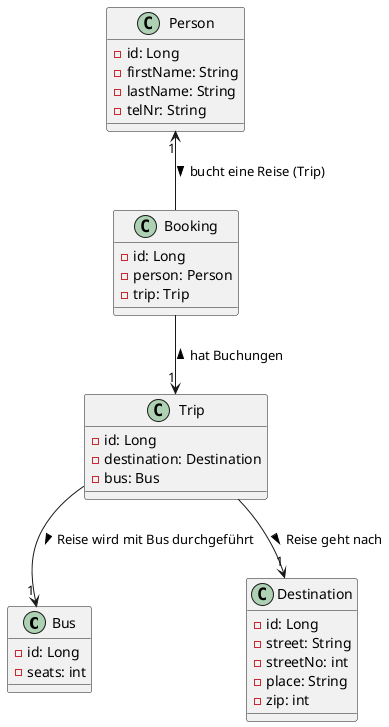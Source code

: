 @startuml

class Bus {
    -id: Long
    -seats: int
}

class Person {
    -id: Long
    -firstName: String
    -lastName: String
    -telNr: String
}

class Trip {
  - id: Long
  - destination: Destination
  - bus: Bus
}

class Destination {
   - id: Long
   - street: String
   - streetNo: int
   - place: String
   - zip: int
}

class Booking {
  - id: Long
  - person: Person
  - trip: Trip
}

Trip  --> "1" Destination : Reise geht nach >
Trip --> "1" Bus : Reise wird mit Bus durchgeführt >
Booking --> "1" Trip : hat Buchungen <
Person "1" <--  Booking : bucht eine Reise (Trip) >

@enduml
